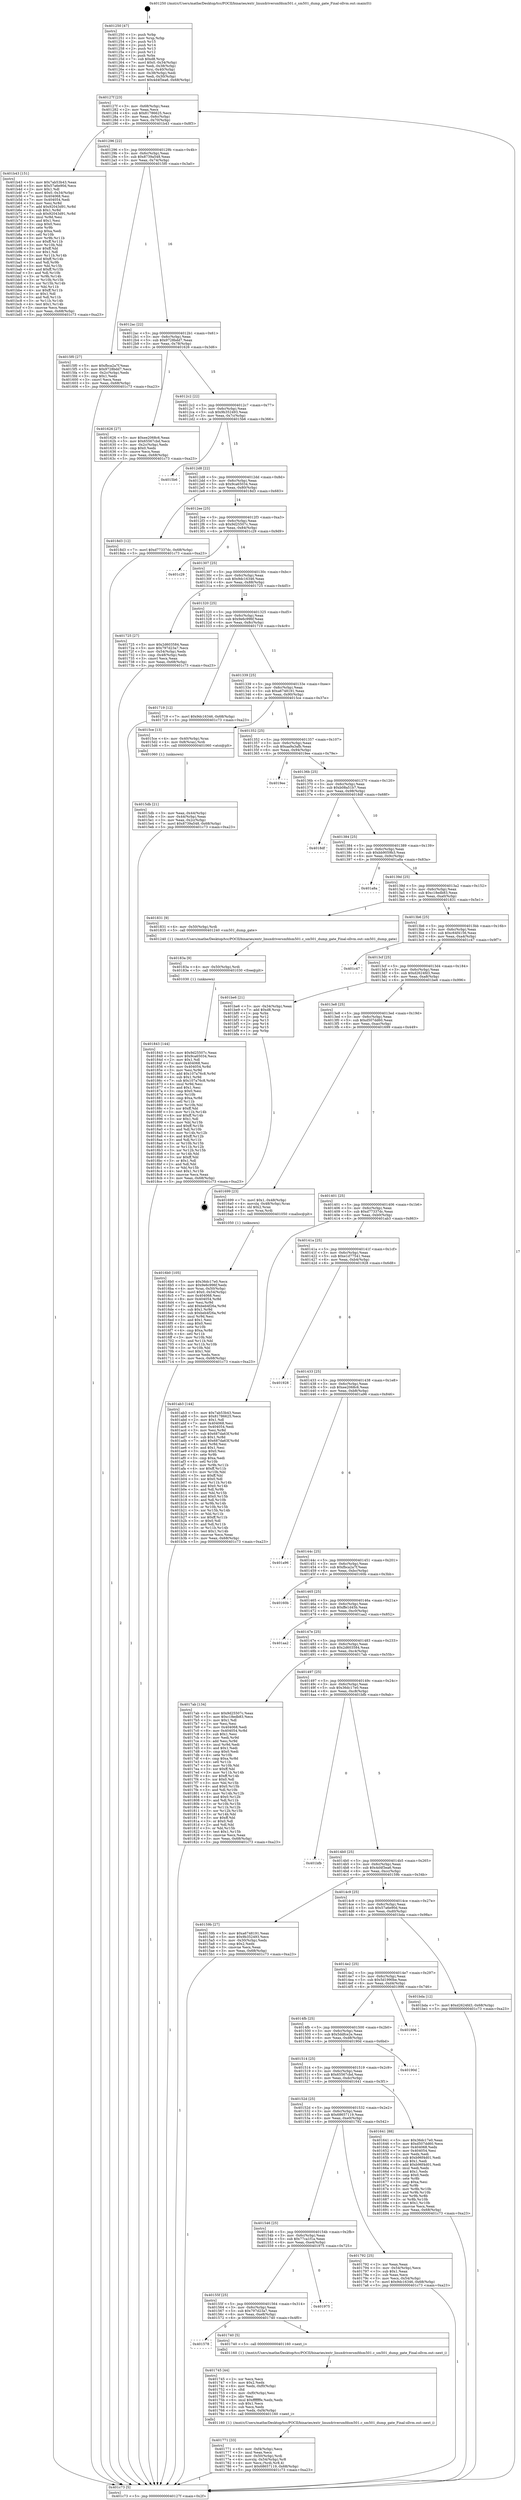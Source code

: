 digraph "0x401250" {
  label = "0x401250 (/mnt/c/Users/mathe/Desktop/tcc/POCII/binaries/extr_linuxdriversmfdsm501.c_sm501_dump_gate_Final-ollvm.out::main(0))"
  labelloc = "t"
  node[shape=record]

  Entry [label="",width=0.3,height=0.3,shape=circle,fillcolor=black,style=filled]
  "0x40127f" [label="{
     0x40127f [23]\l
     | [instrs]\l
     &nbsp;&nbsp;0x40127f \<+3\>: mov -0x68(%rbp),%eax\l
     &nbsp;&nbsp;0x401282 \<+2\>: mov %eax,%ecx\l
     &nbsp;&nbsp;0x401284 \<+6\>: sub $0x81786625,%ecx\l
     &nbsp;&nbsp;0x40128a \<+3\>: mov %eax,-0x6c(%rbp)\l
     &nbsp;&nbsp;0x40128d \<+3\>: mov %ecx,-0x70(%rbp)\l
     &nbsp;&nbsp;0x401290 \<+6\>: je 0000000000401b43 \<main+0x8f3\>\l
  }"]
  "0x401b43" [label="{
     0x401b43 [151]\l
     | [instrs]\l
     &nbsp;&nbsp;0x401b43 \<+5\>: mov $0x7ab53b43,%eax\l
     &nbsp;&nbsp;0x401b48 \<+5\>: mov $0x57a6e90d,%ecx\l
     &nbsp;&nbsp;0x401b4d \<+2\>: mov $0x1,%dl\l
     &nbsp;&nbsp;0x401b4f \<+7\>: movl $0x0,-0x34(%rbp)\l
     &nbsp;&nbsp;0x401b56 \<+7\>: mov 0x404068,%esi\l
     &nbsp;&nbsp;0x401b5d \<+7\>: mov 0x404054,%edi\l
     &nbsp;&nbsp;0x401b64 \<+3\>: mov %esi,%r8d\l
     &nbsp;&nbsp;0x401b67 \<+7\>: add $0x92043d91,%r8d\l
     &nbsp;&nbsp;0x401b6e \<+4\>: sub $0x1,%r8d\l
     &nbsp;&nbsp;0x401b72 \<+7\>: sub $0x92043d91,%r8d\l
     &nbsp;&nbsp;0x401b79 \<+4\>: imul %r8d,%esi\l
     &nbsp;&nbsp;0x401b7d \<+3\>: and $0x1,%esi\l
     &nbsp;&nbsp;0x401b80 \<+3\>: cmp $0x0,%esi\l
     &nbsp;&nbsp;0x401b83 \<+4\>: sete %r9b\l
     &nbsp;&nbsp;0x401b87 \<+3\>: cmp $0xa,%edi\l
     &nbsp;&nbsp;0x401b8a \<+4\>: setl %r10b\l
     &nbsp;&nbsp;0x401b8e \<+3\>: mov %r9b,%r11b\l
     &nbsp;&nbsp;0x401b91 \<+4\>: xor $0xff,%r11b\l
     &nbsp;&nbsp;0x401b95 \<+3\>: mov %r10b,%bl\l
     &nbsp;&nbsp;0x401b98 \<+3\>: xor $0xff,%bl\l
     &nbsp;&nbsp;0x401b9b \<+3\>: xor $0x1,%dl\l
     &nbsp;&nbsp;0x401b9e \<+3\>: mov %r11b,%r14b\l
     &nbsp;&nbsp;0x401ba1 \<+4\>: and $0xff,%r14b\l
     &nbsp;&nbsp;0x401ba5 \<+3\>: and %dl,%r9b\l
     &nbsp;&nbsp;0x401ba8 \<+3\>: mov %bl,%r15b\l
     &nbsp;&nbsp;0x401bab \<+4\>: and $0xff,%r15b\l
     &nbsp;&nbsp;0x401baf \<+3\>: and %dl,%r10b\l
     &nbsp;&nbsp;0x401bb2 \<+3\>: or %r9b,%r14b\l
     &nbsp;&nbsp;0x401bb5 \<+3\>: or %r10b,%r15b\l
     &nbsp;&nbsp;0x401bb8 \<+3\>: xor %r15b,%r14b\l
     &nbsp;&nbsp;0x401bbb \<+3\>: or %bl,%r11b\l
     &nbsp;&nbsp;0x401bbe \<+4\>: xor $0xff,%r11b\l
     &nbsp;&nbsp;0x401bc2 \<+3\>: or $0x1,%dl\l
     &nbsp;&nbsp;0x401bc5 \<+3\>: and %dl,%r11b\l
     &nbsp;&nbsp;0x401bc8 \<+3\>: or %r11b,%r14b\l
     &nbsp;&nbsp;0x401bcb \<+4\>: test $0x1,%r14b\l
     &nbsp;&nbsp;0x401bcf \<+3\>: cmovne %ecx,%eax\l
     &nbsp;&nbsp;0x401bd2 \<+3\>: mov %eax,-0x68(%rbp)\l
     &nbsp;&nbsp;0x401bd5 \<+5\>: jmp 0000000000401c73 \<main+0xa23\>\l
  }"]
  "0x401296" [label="{
     0x401296 [22]\l
     | [instrs]\l
     &nbsp;&nbsp;0x401296 \<+5\>: jmp 000000000040129b \<main+0x4b\>\l
     &nbsp;&nbsp;0x40129b \<+3\>: mov -0x6c(%rbp),%eax\l
     &nbsp;&nbsp;0x40129e \<+5\>: sub $0x8739a548,%eax\l
     &nbsp;&nbsp;0x4012a3 \<+3\>: mov %eax,-0x74(%rbp)\l
     &nbsp;&nbsp;0x4012a6 \<+6\>: je 00000000004015f0 \<main+0x3a0\>\l
  }"]
  Exit [label="",width=0.3,height=0.3,shape=circle,fillcolor=black,style=filled,peripheries=2]
  "0x4015f0" [label="{
     0x4015f0 [27]\l
     | [instrs]\l
     &nbsp;&nbsp;0x4015f0 \<+5\>: mov $0xfbca2a7f,%eax\l
     &nbsp;&nbsp;0x4015f5 \<+5\>: mov $0x9728bdd7,%ecx\l
     &nbsp;&nbsp;0x4015fa \<+3\>: mov -0x2c(%rbp),%edx\l
     &nbsp;&nbsp;0x4015fd \<+3\>: cmp $0x1,%edx\l
     &nbsp;&nbsp;0x401600 \<+3\>: cmovl %ecx,%eax\l
     &nbsp;&nbsp;0x401603 \<+3\>: mov %eax,-0x68(%rbp)\l
     &nbsp;&nbsp;0x401606 \<+5\>: jmp 0000000000401c73 \<main+0xa23\>\l
  }"]
  "0x4012ac" [label="{
     0x4012ac [22]\l
     | [instrs]\l
     &nbsp;&nbsp;0x4012ac \<+5\>: jmp 00000000004012b1 \<main+0x61\>\l
     &nbsp;&nbsp;0x4012b1 \<+3\>: mov -0x6c(%rbp),%eax\l
     &nbsp;&nbsp;0x4012b4 \<+5\>: sub $0x9728bdd7,%eax\l
     &nbsp;&nbsp;0x4012b9 \<+3\>: mov %eax,-0x78(%rbp)\l
     &nbsp;&nbsp;0x4012bc \<+6\>: je 0000000000401626 \<main+0x3d6\>\l
  }"]
  "0x401843" [label="{
     0x401843 [144]\l
     | [instrs]\l
     &nbsp;&nbsp;0x401843 \<+5\>: mov $0x9d25507c,%eax\l
     &nbsp;&nbsp;0x401848 \<+5\>: mov $0x9ca65034,%ecx\l
     &nbsp;&nbsp;0x40184d \<+2\>: mov $0x1,%dl\l
     &nbsp;&nbsp;0x40184f \<+7\>: mov 0x404068,%esi\l
     &nbsp;&nbsp;0x401856 \<+8\>: mov 0x404054,%r8d\l
     &nbsp;&nbsp;0x40185e \<+3\>: mov %esi,%r9d\l
     &nbsp;&nbsp;0x401861 \<+7\>: add $0x107a76c8,%r9d\l
     &nbsp;&nbsp;0x401868 \<+4\>: sub $0x1,%r9d\l
     &nbsp;&nbsp;0x40186c \<+7\>: sub $0x107a76c8,%r9d\l
     &nbsp;&nbsp;0x401873 \<+4\>: imul %r9d,%esi\l
     &nbsp;&nbsp;0x401877 \<+3\>: and $0x1,%esi\l
     &nbsp;&nbsp;0x40187a \<+3\>: cmp $0x0,%esi\l
     &nbsp;&nbsp;0x40187d \<+4\>: sete %r10b\l
     &nbsp;&nbsp;0x401881 \<+4\>: cmp $0xa,%r8d\l
     &nbsp;&nbsp;0x401885 \<+4\>: setl %r11b\l
     &nbsp;&nbsp;0x401889 \<+3\>: mov %r10b,%bl\l
     &nbsp;&nbsp;0x40188c \<+3\>: xor $0xff,%bl\l
     &nbsp;&nbsp;0x40188f \<+3\>: mov %r11b,%r14b\l
     &nbsp;&nbsp;0x401892 \<+4\>: xor $0xff,%r14b\l
     &nbsp;&nbsp;0x401896 \<+3\>: xor $0x1,%dl\l
     &nbsp;&nbsp;0x401899 \<+3\>: mov %bl,%r15b\l
     &nbsp;&nbsp;0x40189c \<+4\>: and $0xff,%r15b\l
     &nbsp;&nbsp;0x4018a0 \<+3\>: and %dl,%r10b\l
     &nbsp;&nbsp;0x4018a3 \<+3\>: mov %r14b,%r12b\l
     &nbsp;&nbsp;0x4018a6 \<+4\>: and $0xff,%r12b\l
     &nbsp;&nbsp;0x4018aa \<+3\>: and %dl,%r11b\l
     &nbsp;&nbsp;0x4018ad \<+3\>: or %r10b,%r15b\l
     &nbsp;&nbsp;0x4018b0 \<+3\>: or %r11b,%r12b\l
     &nbsp;&nbsp;0x4018b3 \<+3\>: xor %r12b,%r15b\l
     &nbsp;&nbsp;0x4018b6 \<+3\>: or %r14b,%bl\l
     &nbsp;&nbsp;0x4018b9 \<+3\>: xor $0xff,%bl\l
     &nbsp;&nbsp;0x4018bc \<+3\>: or $0x1,%dl\l
     &nbsp;&nbsp;0x4018bf \<+2\>: and %dl,%bl\l
     &nbsp;&nbsp;0x4018c1 \<+3\>: or %bl,%r15b\l
     &nbsp;&nbsp;0x4018c4 \<+4\>: test $0x1,%r15b\l
     &nbsp;&nbsp;0x4018c8 \<+3\>: cmovne %ecx,%eax\l
     &nbsp;&nbsp;0x4018cb \<+3\>: mov %eax,-0x68(%rbp)\l
     &nbsp;&nbsp;0x4018ce \<+5\>: jmp 0000000000401c73 \<main+0xa23\>\l
  }"]
  "0x401626" [label="{
     0x401626 [27]\l
     | [instrs]\l
     &nbsp;&nbsp;0x401626 \<+5\>: mov $0xee2068c6,%eax\l
     &nbsp;&nbsp;0x40162b \<+5\>: mov $0x65567cbd,%ecx\l
     &nbsp;&nbsp;0x401630 \<+3\>: mov -0x2c(%rbp),%edx\l
     &nbsp;&nbsp;0x401633 \<+3\>: cmp $0x0,%edx\l
     &nbsp;&nbsp;0x401636 \<+3\>: cmove %ecx,%eax\l
     &nbsp;&nbsp;0x401639 \<+3\>: mov %eax,-0x68(%rbp)\l
     &nbsp;&nbsp;0x40163c \<+5\>: jmp 0000000000401c73 \<main+0xa23\>\l
  }"]
  "0x4012c2" [label="{
     0x4012c2 [22]\l
     | [instrs]\l
     &nbsp;&nbsp;0x4012c2 \<+5\>: jmp 00000000004012c7 \<main+0x77\>\l
     &nbsp;&nbsp;0x4012c7 \<+3\>: mov -0x6c(%rbp),%eax\l
     &nbsp;&nbsp;0x4012ca \<+5\>: sub $0x9b352493,%eax\l
     &nbsp;&nbsp;0x4012cf \<+3\>: mov %eax,-0x7c(%rbp)\l
     &nbsp;&nbsp;0x4012d2 \<+6\>: je 00000000004015b6 \<main+0x366\>\l
  }"]
  "0x40183a" [label="{
     0x40183a [9]\l
     | [instrs]\l
     &nbsp;&nbsp;0x40183a \<+4\>: mov -0x50(%rbp),%rdi\l
     &nbsp;&nbsp;0x40183e \<+5\>: call 0000000000401030 \<free@plt\>\l
     | [calls]\l
     &nbsp;&nbsp;0x401030 \{1\} (unknown)\l
  }"]
  "0x4015b6" [label="{
     0x4015b6\l
  }", style=dashed]
  "0x4012d8" [label="{
     0x4012d8 [22]\l
     | [instrs]\l
     &nbsp;&nbsp;0x4012d8 \<+5\>: jmp 00000000004012dd \<main+0x8d\>\l
     &nbsp;&nbsp;0x4012dd \<+3\>: mov -0x6c(%rbp),%eax\l
     &nbsp;&nbsp;0x4012e0 \<+5\>: sub $0x9ca65034,%eax\l
     &nbsp;&nbsp;0x4012e5 \<+3\>: mov %eax,-0x80(%rbp)\l
     &nbsp;&nbsp;0x4012e8 \<+6\>: je 00000000004018d3 \<main+0x683\>\l
  }"]
  "0x401771" [label="{
     0x401771 [33]\l
     | [instrs]\l
     &nbsp;&nbsp;0x401771 \<+6\>: mov -0xf4(%rbp),%ecx\l
     &nbsp;&nbsp;0x401777 \<+3\>: imul %eax,%ecx\l
     &nbsp;&nbsp;0x40177a \<+4\>: mov -0x50(%rbp),%rdi\l
     &nbsp;&nbsp;0x40177e \<+4\>: movslq -0x54(%rbp),%r8\l
     &nbsp;&nbsp;0x401782 \<+4\>: mov %ecx,(%rdi,%r8,4)\l
     &nbsp;&nbsp;0x401786 \<+7\>: movl $0x68657119,-0x68(%rbp)\l
     &nbsp;&nbsp;0x40178d \<+5\>: jmp 0000000000401c73 \<main+0xa23\>\l
  }"]
  "0x4018d3" [label="{
     0x4018d3 [12]\l
     | [instrs]\l
     &nbsp;&nbsp;0x4018d3 \<+7\>: movl $0xd77337dc,-0x68(%rbp)\l
     &nbsp;&nbsp;0x4018da \<+5\>: jmp 0000000000401c73 \<main+0xa23\>\l
  }"]
  "0x4012ee" [label="{
     0x4012ee [25]\l
     | [instrs]\l
     &nbsp;&nbsp;0x4012ee \<+5\>: jmp 00000000004012f3 \<main+0xa3\>\l
     &nbsp;&nbsp;0x4012f3 \<+3\>: mov -0x6c(%rbp),%eax\l
     &nbsp;&nbsp;0x4012f6 \<+5\>: sub $0x9d25507c,%eax\l
     &nbsp;&nbsp;0x4012fb \<+6\>: mov %eax,-0x84(%rbp)\l
     &nbsp;&nbsp;0x401301 \<+6\>: je 0000000000401c29 \<main+0x9d9\>\l
  }"]
  "0x401745" [label="{
     0x401745 [44]\l
     | [instrs]\l
     &nbsp;&nbsp;0x401745 \<+2\>: xor %ecx,%ecx\l
     &nbsp;&nbsp;0x401747 \<+5\>: mov $0x2,%edx\l
     &nbsp;&nbsp;0x40174c \<+6\>: mov %edx,-0xf0(%rbp)\l
     &nbsp;&nbsp;0x401752 \<+1\>: cltd\l
     &nbsp;&nbsp;0x401753 \<+6\>: mov -0xf0(%rbp),%esi\l
     &nbsp;&nbsp;0x401759 \<+2\>: idiv %esi\l
     &nbsp;&nbsp;0x40175b \<+6\>: imul $0xfffffffe,%edx,%edx\l
     &nbsp;&nbsp;0x401761 \<+3\>: sub $0x1,%ecx\l
     &nbsp;&nbsp;0x401764 \<+2\>: sub %ecx,%edx\l
     &nbsp;&nbsp;0x401766 \<+6\>: mov %edx,-0xf4(%rbp)\l
     &nbsp;&nbsp;0x40176c \<+5\>: call 0000000000401160 \<next_i\>\l
     | [calls]\l
     &nbsp;&nbsp;0x401160 \{1\} (/mnt/c/Users/mathe/Desktop/tcc/POCII/binaries/extr_linuxdriversmfdsm501.c_sm501_dump_gate_Final-ollvm.out::next_i)\l
  }"]
  "0x401c29" [label="{
     0x401c29\l
  }", style=dashed]
  "0x401307" [label="{
     0x401307 [25]\l
     | [instrs]\l
     &nbsp;&nbsp;0x401307 \<+5\>: jmp 000000000040130c \<main+0xbc\>\l
     &nbsp;&nbsp;0x40130c \<+3\>: mov -0x6c(%rbp),%eax\l
     &nbsp;&nbsp;0x40130f \<+5\>: sub $0x9dc16346,%eax\l
     &nbsp;&nbsp;0x401314 \<+6\>: mov %eax,-0x88(%rbp)\l
     &nbsp;&nbsp;0x40131a \<+6\>: je 0000000000401725 \<main+0x4d5\>\l
  }"]
  "0x401578" [label="{
     0x401578\l
  }", style=dashed]
  "0x401725" [label="{
     0x401725 [27]\l
     | [instrs]\l
     &nbsp;&nbsp;0x401725 \<+5\>: mov $0x2d603584,%eax\l
     &nbsp;&nbsp;0x40172a \<+5\>: mov $0x797d23a7,%ecx\l
     &nbsp;&nbsp;0x40172f \<+3\>: mov -0x54(%rbp),%edx\l
     &nbsp;&nbsp;0x401732 \<+3\>: cmp -0x48(%rbp),%edx\l
     &nbsp;&nbsp;0x401735 \<+3\>: cmovl %ecx,%eax\l
     &nbsp;&nbsp;0x401738 \<+3\>: mov %eax,-0x68(%rbp)\l
     &nbsp;&nbsp;0x40173b \<+5\>: jmp 0000000000401c73 \<main+0xa23\>\l
  }"]
  "0x401320" [label="{
     0x401320 [25]\l
     | [instrs]\l
     &nbsp;&nbsp;0x401320 \<+5\>: jmp 0000000000401325 \<main+0xd5\>\l
     &nbsp;&nbsp;0x401325 \<+3\>: mov -0x6c(%rbp),%eax\l
     &nbsp;&nbsp;0x401328 \<+5\>: sub $0x9e6c996f,%eax\l
     &nbsp;&nbsp;0x40132d \<+6\>: mov %eax,-0x8c(%rbp)\l
     &nbsp;&nbsp;0x401333 \<+6\>: je 0000000000401719 \<main+0x4c9\>\l
  }"]
  "0x401740" [label="{
     0x401740 [5]\l
     | [instrs]\l
     &nbsp;&nbsp;0x401740 \<+5\>: call 0000000000401160 \<next_i\>\l
     | [calls]\l
     &nbsp;&nbsp;0x401160 \{1\} (/mnt/c/Users/mathe/Desktop/tcc/POCII/binaries/extr_linuxdriversmfdsm501.c_sm501_dump_gate_Final-ollvm.out::next_i)\l
  }"]
  "0x401719" [label="{
     0x401719 [12]\l
     | [instrs]\l
     &nbsp;&nbsp;0x401719 \<+7\>: movl $0x9dc16346,-0x68(%rbp)\l
     &nbsp;&nbsp;0x401720 \<+5\>: jmp 0000000000401c73 \<main+0xa23\>\l
  }"]
  "0x401339" [label="{
     0x401339 [25]\l
     | [instrs]\l
     &nbsp;&nbsp;0x401339 \<+5\>: jmp 000000000040133e \<main+0xee\>\l
     &nbsp;&nbsp;0x40133e \<+3\>: mov -0x6c(%rbp),%eax\l
     &nbsp;&nbsp;0x401341 \<+5\>: sub $0xa6748191,%eax\l
     &nbsp;&nbsp;0x401346 \<+6\>: mov %eax,-0x90(%rbp)\l
     &nbsp;&nbsp;0x40134c \<+6\>: je 00000000004015ce \<main+0x37e\>\l
  }"]
  "0x40155f" [label="{
     0x40155f [25]\l
     | [instrs]\l
     &nbsp;&nbsp;0x40155f \<+5\>: jmp 0000000000401564 \<main+0x314\>\l
     &nbsp;&nbsp;0x401564 \<+3\>: mov -0x6c(%rbp),%eax\l
     &nbsp;&nbsp;0x401567 \<+5\>: sub $0x797d23a7,%eax\l
     &nbsp;&nbsp;0x40156c \<+6\>: mov %eax,-0xe8(%rbp)\l
     &nbsp;&nbsp;0x401572 \<+6\>: je 0000000000401740 \<main+0x4f0\>\l
  }"]
  "0x4015ce" [label="{
     0x4015ce [13]\l
     | [instrs]\l
     &nbsp;&nbsp;0x4015ce \<+4\>: mov -0x40(%rbp),%rax\l
     &nbsp;&nbsp;0x4015d2 \<+4\>: mov 0x8(%rax),%rdi\l
     &nbsp;&nbsp;0x4015d6 \<+5\>: call 0000000000401060 \<atoi@plt\>\l
     | [calls]\l
     &nbsp;&nbsp;0x401060 \{1\} (unknown)\l
  }"]
  "0x401352" [label="{
     0x401352 [25]\l
     | [instrs]\l
     &nbsp;&nbsp;0x401352 \<+5\>: jmp 0000000000401357 \<main+0x107\>\l
     &nbsp;&nbsp;0x401357 \<+3\>: mov -0x6c(%rbp),%eax\l
     &nbsp;&nbsp;0x40135a \<+5\>: sub $0xaa9a3afb,%eax\l
     &nbsp;&nbsp;0x40135f \<+6\>: mov %eax,-0x94(%rbp)\l
     &nbsp;&nbsp;0x401365 \<+6\>: je 00000000004019ee \<main+0x79e\>\l
  }"]
  "0x401975" [label="{
     0x401975\l
  }", style=dashed]
  "0x4019ee" [label="{
     0x4019ee\l
  }", style=dashed]
  "0x40136b" [label="{
     0x40136b [25]\l
     | [instrs]\l
     &nbsp;&nbsp;0x40136b \<+5\>: jmp 0000000000401370 \<main+0x120\>\l
     &nbsp;&nbsp;0x401370 \<+3\>: mov -0x6c(%rbp),%eax\l
     &nbsp;&nbsp;0x401373 \<+5\>: sub $0xb08a51b7,%eax\l
     &nbsp;&nbsp;0x401378 \<+6\>: mov %eax,-0x98(%rbp)\l
     &nbsp;&nbsp;0x40137e \<+6\>: je 00000000004018df \<main+0x68f\>\l
  }"]
  "0x401546" [label="{
     0x401546 [25]\l
     | [instrs]\l
     &nbsp;&nbsp;0x401546 \<+5\>: jmp 000000000040154b \<main+0x2fb\>\l
     &nbsp;&nbsp;0x40154b \<+3\>: mov -0x6c(%rbp),%eax\l
     &nbsp;&nbsp;0x40154e \<+5\>: sub $0x77ca1f1a,%eax\l
     &nbsp;&nbsp;0x401553 \<+6\>: mov %eax,-0xe4(%rbp)\l
     &nbsp;&nbsp;0x401559 \<+6\>: je 0000000000401975 \<main+0x725\>\l
  }"]
  "0x4018df" [label="{
     0x4018df\l
  }", style=dashed]
  "0x401384" [label="{
     0x401384 [25]\l
     | [instrs]\l
     &nbsp;&nbsp;0x401384 \<+5\>: jmp 0000000000401389 \<main+0x139\>\l
     &nbsp;&nbsp;0x401389 \<+3\>: mov -0x6c(%rbp),%eax\l
     &nbsp;&nbsp;0x40138c \<+5\>: sub $0xbb9059b3,%eax\l
     &nbsp;&nbsp;0x401391 \<+6\>: mov %eax,-0x9c(%rbp)\l
     &nbsp;&nbsp;0x401397 \<+6\>: je 0000000000401a8a \<main+0x83a\>\l
  }"]
  "0x401792" [label="{
     0x401792 [25]\l
     | [instrs]\l
     &nbsp;&nbsp;0x401792 \<+2\>: xor %eax,%eax\l
     &nbsp;&nbsp;0x401794 \<+3\>: mov -0x54(%rbp),%ecx\l
     &nbsp;&nbsp;0x401797 \<+3\>: sub $0x1,%eax\l
     &nbsp;&nbsp;0x40179a \<+2\>: sub %eax,%ecx\l
     &nbsp;&nbsp;0x40179c \<+3\>: mov %ecx,-0x54(%rbp)\l
     &nbsp;&nbsp;0x40179f \<+7\>: movl $0x9dc16346,-0x68(%rbp)\l
     &nbsp;&nbsp;0x4017a6 \<+5\>: jmp 0000000000401c73 \<main+0xa23\>\l
  }"]
  "0x401a8a" [label="{
     0x401a8a\l
  }", style=dashed]
  "0x40139d" [label="{
     0x40139d [25]\l
     | [instrs]\l
     &nbsp;&nbsp;0x40139d \<+5\>: jmp 00000000004013a2 \<main+0x152\>\l
     &nbsp;&nbsp;0x4013a2 \<+3\>: mov -0x6c(%rbp),%eax\l
     &nbsp;&nbsp;0x4013a5 \<+5\>: sub $0xc18edb83,%eax\l
     &nbsp;&nbsp;0x4013aa \<+6\>: mov %eax,-0xa0(%rbp)\l
     &nbsp;&nbsp;0x4013b0 \<+6\>: je 0000000000401831 \<main+0x5e1\>\l
  }"]
  "0x4016b0" [label="{
     0x4016b0 [105]\l
     | [instrs]\l
     &nbsp;&nbsp;0x4016b0 \<+5\>: mov $0x36dc17e0,%ecx\l
     &nbsp;&nbsp;0x4016b5 \<+5\>: mov $0x9e6c996f,%edx\l
     &nbsp;&nbsp;0x4016ba \<+4\>: mov %rax,-0x50(%rbp)\l
     &nbsp;&nbsp;0x4016be \<+7\>: movl $0x0,-0x54(%rbp)\l
     &nbsp;&nbsp;0x4016c5 \<+7\>: mov 0x404068,%esi\l
     &nbsp;&nbsp;0x4016cc \<+8\>: mov 0x404054,%r8d\l
     &nbsp;&nbsp;0x4016d4 \<+3\>: mov %esi,%r9d\l
     &nbsp;&nbsp;0x4016d7 \<+7\>: add $0xbeb4f26a,%r9d\l
     &nbsp;&nbsp;0x4016de \<+4\>: sub $0x1,%r9d\l
     &nbsp;&nbsp;0x4016e2 \<+7\>: sub $0xbeb4f26a,%r9d\l
     &nbsp;&nbsp;0x4016e9 \<+4\>: imul %r9d,%esi\l
     &nbsp;&nbsp;0x4016ed \<+3\>: and $0x1,%esi\l
     &nbsp;&nbsp;0x4016f0 \<+3\>: cmp $0x0,%esi\l
     &nbsp;&nbsp;0x4016f3 \<+4\>: sete %r10b\l
     &nbsp;&nbsp;0x4016f7 \<+4\>: cmp $0xa,%r8d\l
     &nbsp;&nbsp;0x4016fb \<+4\>: setl %r11b\l
     &nbsp;&nbsp;0x4016ff \<+3\>: mov %r10b,%bl\l
     &nbsp;&nbsp;0x401702 \<+3\>: and %r11b,%bl\l
     &nbsp;&nbsp;0x401705 \<+3\>: xor %r11b,%r10b\l
     &nbsp;&nbsp;0x401708 \<+3\>: or %r10b,%bl\l
     &nbsp;&nbsp;0x40170b \<+3\>: test $0x1,%bl\l
     &nbsp;&nbsp;0x40170e \<+3\>: cmovne %edx,%ecx\l
     &nbsp;&nbsp;0x401711 \<+3\>: mov %ecx,-0x68(%rbp)\l
     &nbsp;&nbsp;0x401714 \<+5\>: jmp 0000000000401c73 \<main+0xa23\>\l
  }"]
  "0x401831" [label="{
     0x401831 [9]\l
     | [instrs]\l
     &nbsp;&nbsp;0x401831 \<+4\>: mov -0x50(%rbp),%rdi\l
     &nbsp;&nbsp;0x401835 \<+5\>: call 0000000000401240 \<sm501_dump_gate\>\l
     | [calls]\l
     &nbsp;&nbsp;0x401240 \{1\} (/mnt/c/Users/mathe/Desktop/tcc/POCII/binaries/extr_linuxdriversmfdsm501.c_sm501_dump_gate_Final-ollvm.out::sm501_dump_gate)\l
  }"]
  "0x4013b6" [label="{
     0x4013b6 [25]\l
     | [instrs]\l
     &nbsp;&nbsp;0x4013b6 \<+5\>: jmp 00000000004013bb \<main+0x16b\>\l
     &nbsp;&nbsp;0x4013bb \<+3\>: mov -0x6c(%rbp),%eax\l
     &nbsp;&nbsp;0x4013be \<+5\>: sub $0xc64f4156,%eax\l
     &nbsp;&nbsp;0x4013c3 \<+6\>: mov %eax,-0xa4(%rbp)\l
     &nbsp;&nbsp;0x4013c9 \<+6\>: je 0000000000401c47 \<main+0x9f7\>\l
  }"]
  "0x40152d" [label="{
     0x40152d [25]\l
     | [instrs]\l
     &nbsp;&nbsp;0x40152d \<+5\>: jmp 0000000000401532 \<main+0x2e2\>\l
     &nbsp;&nbsp;0x401532 \<+3\>: mov -0x6c(%rbp),%eax\l
     &nbsp;&nbsp;0x401535 \<+5\>: sub $0x68657119,%eax\l
     &nbsp;&nbsp;0x40153a \<+6\>: mov %eax,-0xe0(%rbp)\l
     &nbsp;&nbsp;0x401540 \<+6\>: je 0000000000401792 \<main+0x542\>\l
  }"]
  "0x401c47" [label="{
     0x401c47\l
  }", style=dashed]
  "0x4013cf" [label="{
     0x4013cf [25]\l
     | [instrs]\l
     &nbsp;&nbsp;0x4013cf \<+5\>: jmp 00000000004013d4 \<main+0x184\>\l
     &nbsp;&nbsp;0x4013d4 \<+3\>: mov -0x6c(%rbp),%eax\l
     &nbsp;&nbsp;0x4013d7 \<+5\>: sub $0xd2624fd3,%eax\l
     &nbsp;&nbsp;0x4013dc \<+6\>: mov %eax,-0xa8(%rbp)\l
     &nbsp;&nbsp;0x4013e2 \<+6\>: je 0000000000401be6 \<main+0x996\>\l
  }"]
  "0x401641" [label="{
     0x401641 [88]\l
     | [instrs]\l
     &nbsp;&nbsp;0x401641 \<+5\>: mov $0x36dc17e0,%eax\l
     &nbsp;&nbsp;0x401646 \<+5\>: mov $0xd507dd60,%ecx\l
     &nbsp;&nbsp;0x40164b \<+7\>: mov 0x404068,%edx\l
     &nbsp;&nbsp;0x401652 \<+7\>: mov 0x404054,%esi\l
     &nbsp;&nbsp;0x401659 \<+2\>: mov %edx,%edi\l
     &nbsp;&nbsp;0x40165b \<+6\>: sub $0xb96f4d01,%edi\l
     &nbsp;&nbsp;0x401661 \<+3\>: sub $0x1,%edi\l
     &nbsp;&nbsp;0x401664 \<+6\>: add $0xb96f4d01,%edi\l
     &nbsp;&nbsp;0x40166a \<+3\>: imul %edi,%edx\l
     &nbsp;&nbsp;0x40166d \<+3\>: and $0x1,%edx\l
     &nbsp;&nbsp;0x401670 \<+3\>: cmp $0x0,%edx\l
     &nbsp;&nbsp;0x401673 \<+4\>: sete %r8b\l
     &nbsp;&nbsp;0x401677 \<+3\>: cmp $0xa,%esi\l
     &nbsp;&nbsp;0x40167a \<+4\>: setl %r9b\l
     &nbsp;&nbsp;0x40167e \<+3\>: mov %r8b,%r10b\l
     &nbsp;&nbsp;0x401681 \<+3\>: and %r9b,%r10b\l
     &nbsp;&nbsp;0x401684 \<+3\>: xor %r9b,%r8b\l
     &nbsp;&nbsp;0x401687 \<+3\>: or %r8b,%r10b\l
     &nbsp;&nbsp;0x40168a \<+4\>: test $0x1,%r10b\l
     &nbsp;&nbsp;0x40168e \<+3\>: cmovne %ecx,%eax\l
     &nbsp;&nbsp;0x401691 \<+3\>: mov %eax,-0x68(%rbp)\l
     &nbsp;&nbsp;0x401694 \<+5\>: jmp 0000000000401c73 \<main+0xa23\>\l
  }"]
  "0x401be6" [label="{
     0x401be6 [21]\l
     | [instrs]\l
     &nbsp;&nbsp;0x401be6 \<+3\>: mov -0x34(%rbp),%eax\l
     &nbsp;&nbsp;0x401be9 \<+7\>: add $0xd8,%rsp\l
     &nbsp;&nbsp;0x401bf0 \<+1\>: pop %rbx\l
     &nbsp;&nbsp;0x401bf1 \<+2\>: pop %r12\l
     &nbsp;&nbsp;0x401bf3 \<+2\>: pop %r13\l
     &nbsp;&nbsp;0x401bf5 \<+2\>: pop %r14\l
     &nbsp;&nbsp;0x401bf7 \<+2\>: pop %r15\l
     &nbsp;&nbsp;0x401bf9 \<+1\>: pop %rbp\l
     &nbsp;&nbsp;0x401bfa \<+1\>: ret\l
  }"]
  "0x4013e8" [label="{
     0x4013e8 [25]\l
     | [instrs]\l
     &nbsp;&nbsp;0x4013e8 \<+5\>: jmp 00000000004013ed \<main+0x19d\>\l
     &nbsp;&nbsp;0x4013ed \<+3\>: mov -0x6c(%rbp),%eax\l
     &nbsp;&nbsp;0x4013f0 \<+5\>: sub $0xd507dd60,%eax\l
     &nbsp;&nbsp;0x4013f5 \<+6\>: mov %eax,-0xac(%rbp)\l
     &nbsp;&nbsp;0x4013fb \<+6\>: je 0000000000401699 \<main+0x449\>\l
  }"]
  "0x401514" [label="{
     0x401514 [25]\l
     | [instrs]\l
     &nbsp;&nbsp;0x401514 \<+5\>: jmp 0000000000401519 \<main+0x2c9\>\l
     &nbsp;&nbsp;0x401519 \<+3\>: mov -0x6c(%rbp),%eax\l
     &nbsp;&nbsp;0x40151c \<+5\>: sub $0x65567cbd,%eax\l
     &nbsp;&nbsp;0x401521 \<+6\>: mov %eax,-0xdc(%rbp)\l
     &nbsp;&nbsp;0x401527 \<+6\>: je 0000000000401641 \<main+0x3f1\>\l
  }"]
  "0x401699" [label="{
     0x401699 [23]\l
     | [instrs]\l
     &nbsp;&nbsp;0x401699 \<+7\>: movl $0x1,-0x48(%rbp)\l
     &nbsp;&nbsp;0x4016a0 \<+4\>: movslq -0x48(%rbp),%rax\l
     &nbsp;&nbsp;0x4016a4 \<+4\>: shl $0x2,%rax\l
     &nbsp;&nbsp;0x4016a8 \<+3\>: mov %rax,%rdi\l
     &nbsp;&nbsp;0x4016ab \<+5\>: call 0000000000401050 \<malloc@plt\>\l
     | [calls]\l
     &nbsp;&nbsp;0x401050 \{1\} (unknown)\l
  }"]
  "0x401401" [label="{
     0x401401 [25]\l
     | [instrs]\l
     &nbsp;&nbsp;0x401401 \<+5\>: jmp 0000000000401406 \<main+0x1b6\>\l
     &nbsp;&nbsp;0x401406 \<+3\>: mov -0x6c(%rbp),%eax\l
     &nbsp;&nbsp;0x401409 \<+5\>: sub $0xd77337dc,%eax\l
     &nbsp;&nbsp;0x40140e \<+6\>: mov %eax,-0xb0(%rbp)\l
     &nbsp;&nbsp;0x401414 \<+6\>: je 0000000000401ab3 \<main+0x863\>\l
  }"]
  "0x40190d" [label="{
     0x40190d\l
  }", style=dashed]
  "0x401ab3" [label="{
     0x401ab3 [144]\l
     | [instrs]\l
     &nbsp;&nbsp;0x401ab3 \<+5\>: mov $0x7ab53b43,%eax\l
     &nbsp;&nbsp;0x401ab8 \<+5\>: mov $0x81786625,%ecx\l
     &nbsp;&nbsp;0x401abd \<+2\>: mov $0x1,%dl\l
     &nbsp;&nbsp;0x401abf \<+7\>: mov 0x404068,%esi\l
     &nbsp;&nbsp;0x401ac6 \<+7\>: mov 0x404054,%edi\l
     &nbsp;&nbsp;0x401acd \<+3\>: mov %esi,%r8d\l
     &nbsp;&nbsp;0x401ad0 \<+7\>: sub $0x687da63f,%r8d\l
     &nbsp;&nbsp;0x401ad7 \<+4\>: sub $0x1,%r8d\l
     &nbsp;&nbsp;0x401adb \<+7\>: add $0x687da63f,%r8d\l
     &nbsp;&nbsp;0x401ae2 \<+4\>: imul %r8d,%esi\l
     &nbsp;&nbsp;0x401ae6 \<+3\>: and $0x1,%esi\l
     &nbsp;&nbsp;0x401ae9 \<+3\>: cmp $0x0,%esi\l
     &nbsp;&nbsp;0x401aec \<+4\>: sete %r9b\l
     &nbsp;&nbsp;0x401af0 \<+3\>: cmp $0xa,%edi\l
     &nbsp;&nbsp;0x401af3 \<+4\>: setl %r10b\l
     &nbsp;&nbsp;0x401af7 \<+3\>: mov %r9b,%r11b\l
     &nbsp;&nbsp;0x401afa \<+4\>: xor $0xff,%r11b\l
     &nbsp;&nbsp;0x401afe \<+3\>: mov %r10b,%bl\l
     &nbsp;&nbsp;0x401b01 \<+3\>: xor $0xff,%bl\l
     &nbsp;&nbsp;0x401b04 \<+3\>: xor $0x0,%dl\l
     &nbsp;&nbsp;0x401b07 \<+3\>: mov %r11b,%r14b\l
     &nbsp;&nbsp;0x401b0a \<+4\>: and $0x0,%r14b\l
     &nbsp;&nbsp;0x401b0e \<+3\>: and %dl,%r9b\l
     &nbsp;&nbsp;0x401b11 \<+3\>: mov %bl,%r15b\l
     &nbsp;&nbsp;0x401b14 \<+4\>: and $0x0,%r15b\l
     &nbsp;&nbsp;0x401b18 \<+3\>: and %dl,%r10b\l
     &nbsp;&nbsp;0x401b1b \<+3\>: or %r9b,%r14b\l
     &nbsp;&nbsp;0x401b1e \<+3\>: or %r10b,%r15b\l
     &nbsp;&nbsp;0x401b21 \<+3\>: xor %r15b,%r14b\l
     &nbsp;&nbsp;0x401b24 \<+3\>: or %bl,%r11b\l
     &nbsp;&nbsp;0x401b27 \<+4\>: xor $0xff,%r11b\l
     &nbsp;&nbsp;0x401b2b \<+3\>: or $0x0,%dl\l
     &nbsp;&nbsp;0x401b2e \<+3\>: and %dl,%r11b\l
     &nbsp;&nbsp;0x401b31 \<+3\>: or %r11b,%r14b\l
     &nbsp;&nbsp;0x401b34 \<+4\>: test $0x1,%r14b\l
     &nbsp;&nbsp;0x401b38 \<+3\>: cmovne %ecx,%eax\l
     &nbsp;&nbsp;0x401b3b \<+3\>: mov %eax,-0x68(%rbp)\l
     &nbsp;&nbsp;0x401b3e \<+5\>: jmp 0000000000401c73 \<main+0xa23\>\l
  }"]
  "0x40141a" [label="{
     0x40141a [25]\l
     | [instrs]\l
     &nbsp;&nbsp;0x40141a \<+5\>: jmp 000000000040141f \<main+0x1cf\>\l
     &nbsp;&nbsp;0x40141f \<+3\>: mov -0x6c(%rbp),%eax\l
     &nbsp;&nbsp;0x401422 \<+5\>: sub $0xe1d77541,%eax\l
     &nbsp;&nbsp;0x401427 \<+6\>: mov %eax,-0xb4(%rbp)\l
     &nbsp;&nbsp;0x40142d \<+6\>: je 0000000000401928 \<main+0x6d8\>\l
  }"]
  "0x4014fb" [label="{
     0x4014fb [25]\l
     | [instrs]\l
     &nbsp;&nbsp;0x4014fb \<+5\>: jmp 0000000000401500 \<main+0x2b0\>\l
     &nbsp;&nbsp;0x401500 \<+3\>: mov -0x6c(%rbp),%eax\l
     &nbsp;&nbsp;0x401503 \<+5\>: sub $0x5ddfce2e,%eax\l
     &nbsp;&nbsp;0x401508 \<+6\>: mov %eax,-0xd8(%rbp)\l
     &nbsp;&nbsp;0x40150e \<+6\>: je 000000000040190d \<main+0x6bd\>\l
  }"]
  "0x401928" [label="{
     0x401928\l
  }", style=dashed]
  "0x401433" [label="{
     0x401433 [25]\l
     | [instrs]\l
     &nbsp;&nbsp;0x401433 \<+5\>: jmp 0000000000401438 \<main+0x1e8\>\l
     &nbsp;&nbsp;0x401438 \<+3\>: mov -0x6c(%rbp),%eax\l
     &nbsp;&nbsp;0x40143b \<+5\>: sub $0xee2068c6,%eax\l
     &nbsp;&nbsp;0x401440 \<+6\>: mov %eax,-0xb8(%rbp)\l
     &nbsp;&nbsp;0x401446 \<+6\>: je 0000000000401a96 \<main+0x846\>\l
  }"]
  "0x401996" [label="{
     0x401996\l
  }", style=dashed]
  "0x401a96" [label="{
     0x401a96\l
  }", style=dashed]
  "0x40144c" [label="{
     0x40144c [25]\l
     | [instrs]\l
     &nbsp;&nbsp;0x40144c \<+5\>: jmp 0000000000401451 \<main+0x201\>\l
     &nbsp;&nbsp;0x401451 \<+3\>: mov -0x6c(%rbp),%eax\l
     &nbsp;&nbsp;0x401454 \<+5\>: sub $0xfbca2a7f,%eax\l
     &nbsp;&nbsp;0x401459 \<+6\>: mov %eax,-0xbc(%rbp)\l
     &nbsp;&nbsp;0x40145f \<+6\>: je 000000000040160b \<main+0x3bb\>\l
  }"]
  "0x4014e2" [label="{
     0x4014e2 [25]\l
     | [instrs]\l
     &nbsp;&nbsp;0x4014e2 \<+5\>: jmp 00000000004014e7 \<main+0x297\>\l
     &nbsp;&nbsp;0x4014e7 \<+3\>: mov -0x6c(%rbp),%eax\l
     &nbsp;&nbsp;0x4014ea \<+5\>: sub $0x5d1990be,%eax\l
     &nbsp;&nbsp;0x4014ef \<+6\>: mov %eax,-0xd4(%rbp)\l
     &nbsp;&nbsp;0x4014f5 \<+6\>: je 0000000000401996 \<main+0x746\>\l
  }"]
  "0x40160b" [label="{
     0x40160b\l
  }", style=dashed]
  "0x401465" [label="{
     0x401465 [25]\l
     | [instrs]\l
     &nbsp;&nbsp;0x401465 \<+5\>: jmp 000000000040146a \<main+0x21a\>\l
     &nbsp;&nbsp;0x40146a \<+3\>: mov -0x6c(%rbp),%eax\l
     &nbsp;&nbsp;0x40146d \<+5\>: sub $0xffe1d45b,%eax\l
     &nbsp;&nbsp;0x401472 \<+6\>: mov %eax,-0xc0(%rbp)\l
     &nbsp;&nbsp;0x401478 \<+6\>: je 0000000000401aa2 \<main+0x852\>\l
  }"]
  "0x401bda" [label="{
     0x401bda [12]\l
     | [instrs]\l
     &nbsp;&nbsp;0x401bda \<+7\>: movl $0xd2624fd3,-0x68(%rbp)\l
     &nbsp;&nbsp;0x401be1 \<+5\>: jmp 0000000000401c73 \<main+0xa23\>\l
  }"]
  "0x401aa2" [label="{
     0x401aa2\l
  }", style=dashed]
  "0x40147e" [label="{
     0x40147e [25]\l
     | [instrs]\l
     &nbsp;&nbsp;0x40147e \<+5\>: jmp 0000000000401483 \<main+0x233\>\l
     &nbsp;&nbsp;0x401483 \<+3\>: mov -0x6c(%rbp),%eax\l
     &nbsp;&nbsp;0x401486 \<+5\>: sub $0x2d603584,%eax\l
     &nbsp;&nbsp;0x40148b \<+6\>: mov %eax,-0xc4(%rbp)\l
     &nbsp;&nbsp;0x401491 \<+6\>: je 00000000004017ab \<main+0x55b\>\l
  }"]
  "0x4015db" [label="{
     0x4015db [21]\l
     | [instrs]\l
     &nbsp;&nbsp;0x4015db \<+3\>: mov %eax,-0x44(%rbp)\l
     &nbsp;&nbsp;0x4015de \<+3\>: mov -0x44(%rbp),%eax\l
     &nbsp;&nbsp;0x4015e1 \<+3\>: mov %eax,-0x2c(%rbp)\l
     &nbsp;&nbsp;0x4015e4 \<+7\>: movl $0x8739a548,-0x68(%rbp)\l
     &nbsp;&nbsp;0x4015eb \<+5\>: jmp 0000000000401c73 \<main+0xa23\>\l
  }"]
  "0x4017ab" [label="{
     0x4017ab [134]\l
     | [instrs]\l
     &nbsp;&nbsp;0x4017ab \<+5\>: mov $0x9d25507c,%eax\l
     &nbsp;&nbsp;0x4017b0 \<+5\>: mov $0xc18edb83,%ecx\l
     &nbsp;&nbsp;0x4017b5 \<+2\>: mov $0x1,%dl\l
     &nbsp;&nbsp;0x4017b7 \<+2\>: xor %esi,%esi\l
     &nbsp;&nbsp;0x4017b9 \<+7\>: mov 0x404068,%edi\l
     &nbsp;&nbsp;0x4017c0 \<+8\>: mov 0x404054,%r8d\l
     &nbsp;&nbsp;0x4017c8 \<+3\>: sub $0x1,%esi\l
     &nbsp;&nbsp;0x4017cb \<+3\>: mov %edi,%r9d\l
     &nbsp;&nbsp;0x4017ce \<+3\>: add %esi,%r9d\l
     &nbsp;&nbsp;0x4017d1 \<+4\>: imul %r9d,%edi\l
     &nbsp;&nbsp;0x4017d5 \<+3\>: and $0x1,%edi\l
     &nbsp;&nbsp;0x4017d8 \<+3\>: cmp $0x0,%edi\l
     &nbsp;&nbsp;0x4017db \<+4\>: sete %r10b\l
     &nbsp;&nbsp;0x4017df \<+4\>: cmp $0xa,%r8d\l
     &nbsp;&nbsp;0x4017e3 \<+4\>: setl %r11b\l
     &nbsp;&nbsp;0x4017e7 \<+3\>: mov %r10b,%bl\l
     &nbsp;&nbsp;0x4017ea \<+3\>: xor $0xff,%bl\l
     &nbsp;&nbsp;0x4017ed \<+3\>: mov %r11b,%r14b\l
     &nbsp;&nbsp;0x4017f0 \<+4\>: xor $0xff,%r14b\l
     &nbsp;&nbsp;0x4017f4 \<+3\>: xor $0x0,%dl\l
     &nbsp;&nbsp;0x4017f7 \<+3\>: mov %bl,%r15b\l
     &nbsp;&nbsp;0x4017fa \<+4\>: and $0x0,%r15b\l
     &nbsp;&nbsp;0x4017fe \<+3\>: and %dl,%r10b\l
     &nbsp;&nbsp;0x401801 \<+3\>: mov %r14b,%r12b\l
     &nbsp;&nbsp;0x401804 \<+4\>: and $0x0,%r12b\l
     &nbsp;&nbsp;0x401808 \<+3\>: and %dl,%r11b\l
     &nbsp;&nbsp;0x40180b \<+3\>: or %r10b,%r15b\l
     &nbsp;&nbsp;0x40180e \<+3\>: or %r11b,%r12b\l
     &nbsp;&nbsp;0x401811 \<+3\>: xor %r12b,%r15b\l
     &nbsp;&nbsp;0x401814 \<+3\>: or %r14b,%bl\l
     &nbsp;&nbsp;0x401817 \<+3\>: xor $0xff,%bl\l
     &nbsp;&nbsp;0x40181a \<+3\>: or $0x0,%dl\l
     &nbsp;&nbsp;0x40181d \<+2\>: and %dl,%bl\l
     &nbsp;&nbsp;0x40181f \<+3\>: or %bl,%r15b\l
     &nbsp;&nbsp;0x401822 \<+4\>: test $0x1,%r15b\l
     &nbsp;&nbsp;0x401826 \<+3\>: cmovne %ecx,%eax\l
     &nbsp;&nbsp;0x401829 \<+3\>: mov %eax,-0x68(%rbp)\l
     &nbsp;&nbsp;0x40182c \<+5\>: jmp 0000000000401c73 \<main+0xa23\>\l
  }"]
  "0x401497" [label="{
     0x401497 [25]\l
     | [instrs]\l
     &nbsp;&nbsp;0x401497 \<+5\>: jmp 000000000040149c \<main+0x24c\>\l
     &nbsp;&nbsp;0x40149c \<+3\>: mov -0x6c(%rbp),%eax\l
     &nbsp;&nbsp;0x40149f \<+5\>: sub $0x36dc17e0,%eax\l
     &nbsp;&nbsp;0x4014a4 \<+6\>: mov %eax,-0xc8(%rbp)\l
     &nbsp;&nbsp;0x4014aa \<+6\>: je 0000000000401bfb \<main+0x9ab\>\l
  }"]
  "0x401250" [label="{
     0x401250 [47]\l
     | [instrs]\l
     &nbsp;&nbsp;0x401250 \<+1\>: push %rbp\l
     &nbsp;&nbsp;0x401251 \<+3\>: mov %rsp,%rbp\l
     &nbsp;&nbsp;0x401254 \<+2\>: push %r15\l
     &nbsp;&nbsp;0x401256 \<+2\>: push %r14\l
     &nbsp;&nbsp;0x401258 \<+2\>: push %r13\l
     &nbsp;&nbsp;0x40125a \<+2\>: push %r12\l
     &nbsp;&nbsp;0x40125c \<+1\>: push %rbx\l
     &nbsp;&nbsp;0x40125d \<+7\>: sub $0xd8,%rsp\l
     &nbsp;&nbsp;0x401264 \<+7\>: movl $0x0,-0x34(%rbp)\l
     &nbsp;&nbsp;0x40126b \<+3\>: mov %edi,-0x38(%rbp)\l
     &nbsp;&nbsp;0x40126e \<+4\>: mov %rsi,-0x40(%rbp)\l
     &nbsp;&nbsp;0x401272 \<+3\>: mov -0x38(%rbp),%edi\l
     &nbsp;&nbsp;0x401275 \<+3\>: mov %edi,-0x30(%rbp)\l
     &nbsp;&nbsp;0x401278 \<+7\>: movl $0x4d4f3ea6,-0x68(%rbp)\l
  }"]
  "0x401bfb" [label="{
     0x401bfb\l
  }", style=dashed]
  "0x4014b0" [label="{
     0x4014b0 [25]\l
     | [instrs]\l
     &nbsp;&nbsp;0x4014b0 \<+5\>: jmp 00000000004014b5 \<main+0x265\>\l
     &nbsp;&nbsp;0x4014b5 \<+3\>: mov -0x6c(%rbp),%eax\l
     &nbsp;&nbsp;0x4014b8 \<+5\>: sub $0x4d4f3ea6,%eax\l
     &nbsp;&nbsp;0x4014bd \<+6\>: mov %eax,-0xcc(%rbp)\l
     &nbsp;&nbsp;0x4014c3 \<+6\>: je 000000000040159b \<main+0x34b\>\l
  }"]
  "0x401c73" [label="{
     0x401c73 [5]\l
     | [instrs]\l
     &nbsp;&nbsp;0x401c73 \<+5\>: jmp 000000000040127f \<main+0x2f\>\l
  }"]
  "0x40159b" [label="{
     0x40159b [27]\l
     | [instrs]\l
     &nbsp;&nbsp;0x40159b \<+5\>: mov $0xa6748191,%eax\l
     &nbsp;&nbsp;0x4015a0 \<+5\>: mov $0x9b352493,%ecx\l
     &nbsp;&nbsp;0x4015a5 \<+3\>: mov -0x30(%rbp),%edx\l
     &nbsp;&nbsp;0x4015a8 \<+3\>: cmp $0x2,%edx\l
     &nbsp;&nbsp;0x4015ab \<+3\>: cmovne %ecx,%eax\l
     &nbsp;&nbsp;0x4015ae \<+3\>: mov %eax,-0x68(%rbp)\l
     &nbsp;&nbsp;0x4015b1 \<+5\>: jmp 0000000000401c73 \<main+0xa23\>\l
  }"]
  "0x4014c9" [label="{
     0x4014c9 [25]\l
     | [instrs]\l
     &nbsp;&nbsp;0x4014c9 \<+5\>: jmp 00000000004014ce \<main+0x27e\>\l
     &nbsp;&nbsp;0x4014ce \<+3\>: mov -0x6c(%rbp),%eax\l
     &nbsp;&nbsp;0x4014d1 \<+5\>: sub $0x57a6e90d,%eax\l
     &nbsp;&nbsp;0x4014d6 \<+6\>: mov %eax,-0xd0(%rbp)\l
     &nbsp;&nbsp;0x4014dc \<+6\>: je 0000000000401bda \<main+0x98a\>\l
  }"]
  Entry -> "0x401250" [label=" 1"]
  "0x40127f" -> "0x401b43" [label=" 1"]
  "0x40127f" -> "0x401296" [label=" 17"]
  "0x401be6" -> Exit [label=" 1"]
  "0x401296" -> "0x4015f0" [label=" 1"]
  "0x401296" -> "0x4012ac" [label=" 16"]
  "0x401bda" -> "0x401c73" [label=" 1"]
  "0x4012ac" -> "0x401626" [label=" 1"]
  "0x4012ac" -> "0x4012c2" [label=" 15"]
  "0x401b43" -> "0x401c73" [label=" 1"]
  "0x4012c2" -> "0x4015b6" [label=" 0"]
  "0x4012c2" -> "0x4012d8" [label=" 15"]
  "0x401ab3" -> "0x401c73" [label=" 1"]
  "0x4012d8" -> "0x4018d3" [label=" 1"]
  "0x4012d8" -> "0x4012ee" [label=" 14"]
  "0x4018d3" -> "0x401c73" [label=" 1"]
  "0x4012ee" -> "0x401c29" [label=" 0"]
  "0x4012ee" -> "0x401307" [label=" 14"]
  "0x401843" -> "0x401c73" [label=" 1"]
  "0x401307" -> "0x401725" [label=" 2"]
  "0x401307" -> "0x401320" [label=" 12"]
  "0x40183a" -> "0x401843" [label=" 1"]
  "0x401320" -> "0x401719" [label=" 1"]
  "0x401320" -> "0x401339" [label=" 11"]
  "0x401831" -> "0x40183a" [label=" 1"]
  "0x401339" -> "0x4015ce" [label=" 1"]
  "0x401339" -> "0x401352" [label=" 10"]
  "0x401792" -> "0x401c73" [label=" 1"]
  "0x401352" -> "0x4019ee" [label=" 0"]
  "0x401352" -> "0x40136b" [label=" 10"]
  "0x401771" -> "0x401c73" [label=" 1"]
  "0x40136b" -> "0x4018df" [label=" 0"]
  "0x40136b" -> "0x401384" [label=" 10"]
  "0x401740" -> "0x401745" [label=" 1"]
  "0x401384" -> "0x401a8a" [label=" 0"]
  "0x401384" -> "0x40139d" [label=" 10"]
  "0x40155f" -> "0x401578" [label=" 0"]
  "0x40139d" -> "0x401831" [label=" 1"]
  "0x40139d" -> "0x4013b6" [label=" 9"]
  "0x4017ab" -> "0x401c73" [label=" 1"]
  "0x4013b6" -> "0x401c47" [label=" 0"]
  "0x4013b6" -> "0x4013cf" [label=" 9"]
  "0x401546" -> "0x40155f" [label=" 1"]
  "0x4013cf" -> "0x401be6" [label=" 1"]
  "0x4013cf" -> "0x4013e8" [label=" 8"]
  "0x401546" -> "0x401975" [label=" 0"]
  "0x4013e8" -> "0x401699" [label=" 1"]
  "0x4013e8" -> "0x401401" [label=" 7"]
  "0x40152d" -> "0x401546" [label=" 1"]
  "0x401401" -> "0x401ab3" [label=" 1"]
  "0x401401" -> "0x40141a" [label=" 6"]
  "0x40152d" -> "0x401792" [label=" 1"]
  "0x40141a" -> "0x401928" [label=" 0"]
  "0x40141a" -> "0x401433" [label=" 6"]
  "0x401725" -> "0x401c73" [label=" 2"]
  "0x401433" -> "0x401a96" [label=" 0"]
  "0x401433" -> "0x40144c" [label=" 6"]
  "0x401719" -> "0x401c73" [label=" 1"]
  "0x40144c" -> "0x40160b" [label=" 0"]
  "0x40144c" -> "0x401465" [label=" 6"]
  "0x401699" -> "0x4016b0" [label=" 1"]
  "0x401465" -> "0x401aa2" [label=" 0"]
  "0x401465" -> "0x40147e" [label=" 6"]
  "0x401641" -> "0x401c73" [label=" 1"]
  "0x40147e" -> "0x4017ab" [label=" 1"]
  "0x40147e" -> "0x401497" [label=" 5"]
  "0x401514" -> "0x401641" [label=" 1"]
  "0x401497" -> "0x401bfb" [label=" 0"]
  "0x401497" -> "0x4014b0" [label=" 5"]
  "0x401745" -> "0x401771" [label=" 1"]
  "0x4014b0" -> "0x40159b" [label=" 1"]
  "0x4014b0" -> "0x4014c9" [label=" 4"]
  "0x40159b" -> "0x401c73" [label=" 1"]
  "0x401250" -> "0x40127f" [label=" 1"]
  "0x401c73" -> "0x40127f" [label=" 17"]
  "0x4015ce" -> "0x4015db" [label=" 1"]
  "0x4015db" -> "0x401c73" [label=" 1"]
  "0x4015f0" -> "0x401c73" [label=" 1"]
  "0x401626" -> "0x401c73" [label=" 1"]
  "0x401514" -> "0x40152d" [label=" 2"]
  "0x4014c9" -> "0x401bda" [label=" 1"]
  "0x4014c9" -> "0x4014e2" [label=" 3"]
  "0x4016b0" -> "0x401c73" [label=" 1"]
  "0x4014e2" -> "0x401996" [label=" 0"]
  "0x4014e2" -> "0x4014fb" [label=" 3"]
  "0x40155f" -> "0x401740" [label=" 1"]
  "0x4014fb" -> "0x40190d" [label=" 0"]
  "0x4014fb" -> "0x401514" [label=" 3"]
}
